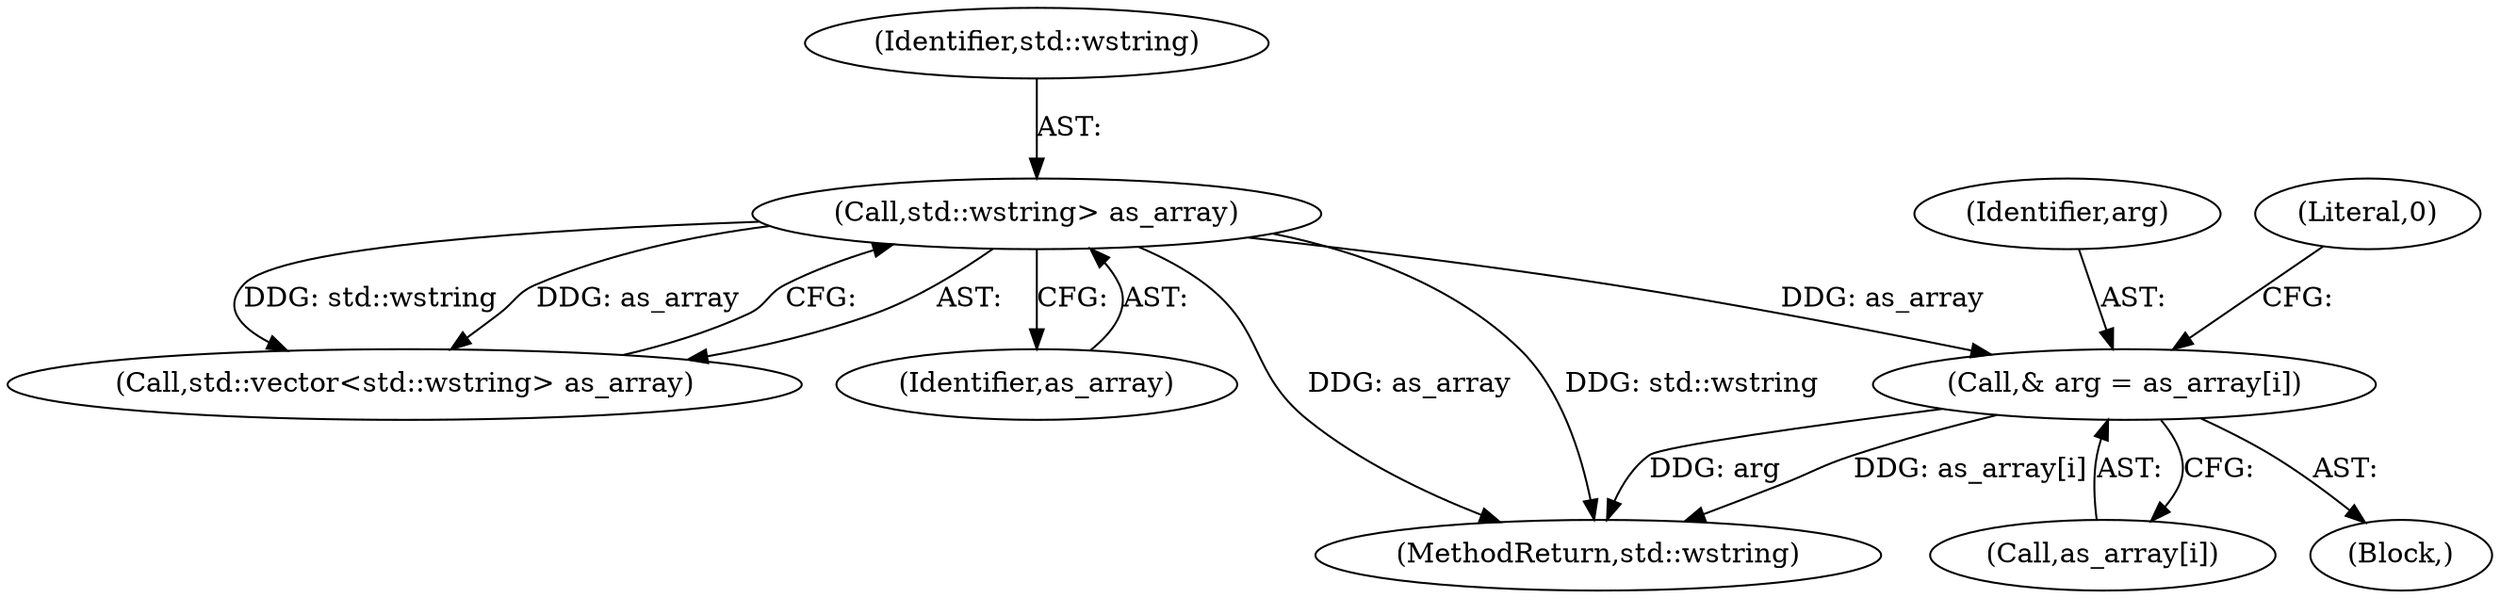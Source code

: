 digraph "1_Chrome_08965161257ab9aeef9a3548c1cd1a44525dc562@array" {
"1000131" [label="(Call,& arg = as_array[i])"];
"1000113" [label="(Call,std::wstring> as_array)"];
"1000114" [label="(Identifier,std::wstring)"];
"1000113" [label="(Call,std::wstring> as_array)"];
"1000111" [label="(Call,std::vector<std::wstring> as_array)"];
"1000132" [label="(Identifier,arg)"];
"1000148" [label="(MethodReturn,std::wstring)"];
"1000133" [label="(Call,as_array[i])"];
"1000115" [label="(Identifier,as_array)"];
"1000129" [label="(Block,)"];
"1000131" [label="(Call,& arg = as_array[i])"];
"1000139" [label="(Literal,0)"];
"1000131" -> "1000129"  [label="AST: "];
"1000131" -> "1000133"  [label="CFG: "];
"1000132" -> "1000131"  [label="AST: "];
"1000133" -> "1000131"  [label="AST: "];
"1000139" -> "1000131"  [label="CFG: "];
"1000131" -> "1000148"  [label="DDG: arg"];
"1000131" -> "1000148"  [label="DDG: as_array[i]"];
"1000113" -> "1000131"  [label="DDG: as_array"];
"1000113" -> "1000111"  [label="AST: "];
"1000113" -> "1000115"  [label="CFG: "];
"1000114" -> "1000113"  [label="AST: "];
"1000115" -> "1000113"  [label="AST: "];
"1000111" -> "1000113"  [label="CFG: "];
"1000113" -> "1000148"  [label="DDG: std::wstring"];
"1000113" -> "1000148"  [label="DDG: as_array"];
"1000113" -> "1000111"  [label="DDG: std::wstring"];
"1000113" -> "1000111"  [label="DDG: as_array"];
}
